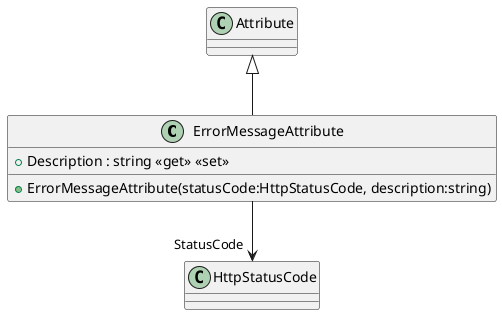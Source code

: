 @startuml
class ErrorMessageAttribute {
    + Description : string <<get>> <<set>>
    + ErrorMessageAttribute(statusCode:HttpStatusCode, description:string)
}
Attribute <|-- ErrorMessageAttribute
ErrorMessageAttribute --> "StatusCode" HttpStatusCode
@enduml
